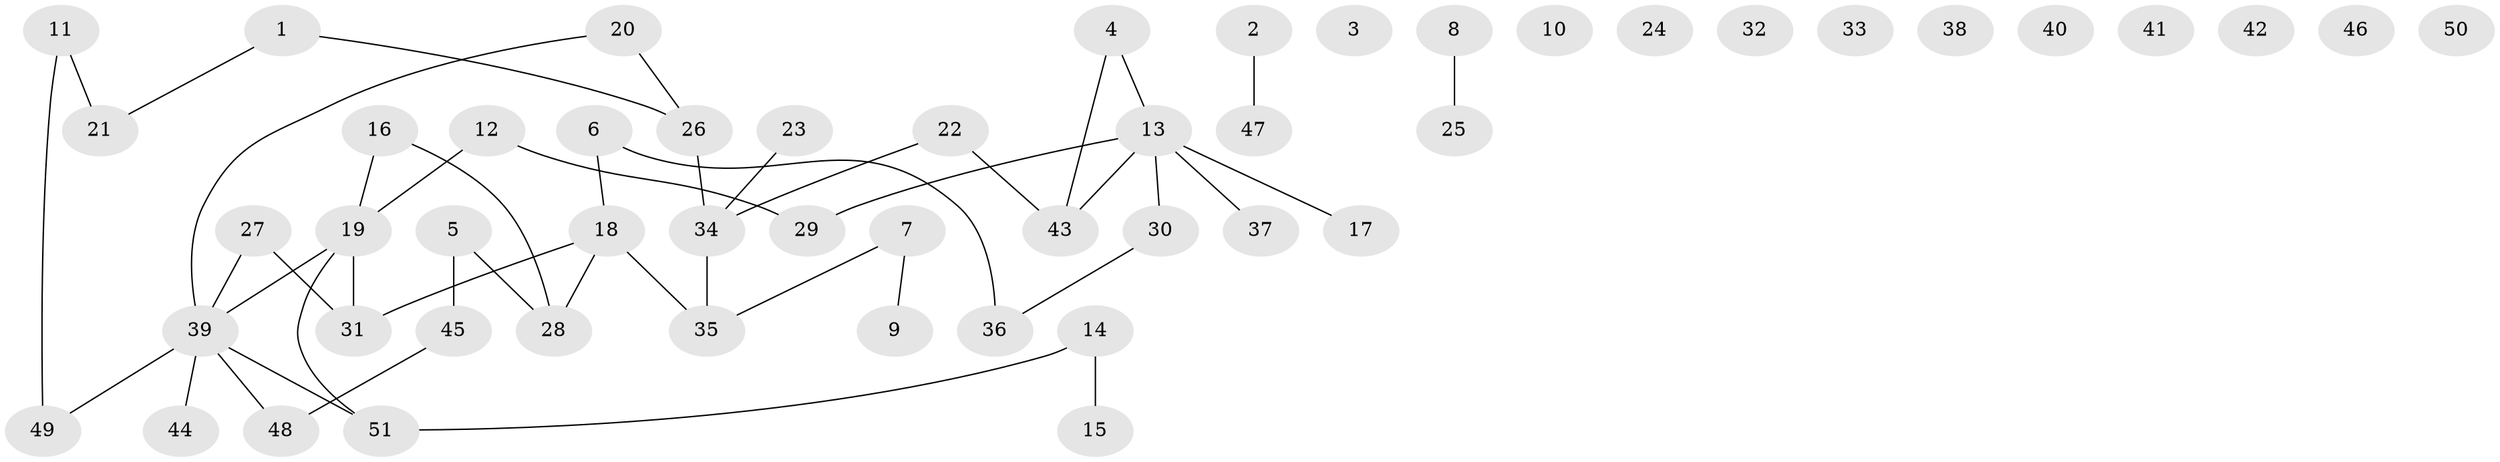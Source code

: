 // coarse degree distribution, {3: 0.8, 4: 0.2}
// Generated by graph-tools (version 1.1) at 2025/35/03/04/25 23:35:44]
// undirected, 51 vertices, 46 edges
graph export_dot {
  node [color=gray90,style=filled];
  1;
  2;
  3;
  4;
  5;
  6;
  7;
  8;
  9;
  10;
  11;
  12;
  13;
  14;
  15;
  16;
  17;
  18;
  19;
  20;
  21;
  22;
  23;
  24;
  25;
  26;
  27;
  28;
  29;
  30;
  31;
  32;
  33;
  34;
  35;
  36;
  37;
  38;
  39;
  40;
  41;
  42;
  43;
  44;
  45;
  46;
  47;
  48;
  49;
  50;
  51;
  1 -- 21;
  1 -- 26;
  2 -- 47;
  4 -- 13;
  4 -- 43;
  5 -- 28;
  5 -- 45;
  6 -- 18;
  6 -- 36;
  7 -- 9;
  7 -- 35;
  8 -- 25;
  11 -- 21;
  11 -- 49;
  12 -- 19;
  12 -- 29;
  13 -- 17;
  13 -- 29;
  13 -- 30;
  13 -- 37;
  13 -- 43;
  14 -- 15;
  14 -- 51;
  16 -- 19;
  16 -- 28;
  18 -- 28;
  18 -- 31;
  18 -- 35;
  19 -- 31;
  19 -- 39;
  19 -- 51;
  20 -- 26;
  20 -- 39;
  22 -- 34;
  22 -- 43;
  23 -- 34;
  26 -- 34;
  27 -- 31;
  27 -- 39;
  30 -- 36;
  34 -- 35;
  39 -- 44;
  39 -- 48;
  39 -- 49;
  39 -- 51;
  45 -- 48;
}
